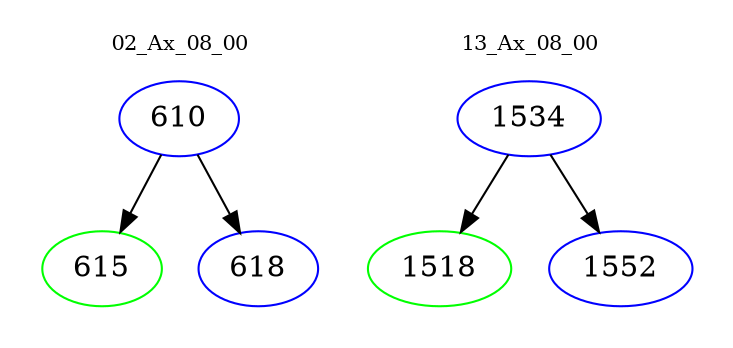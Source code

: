 digraph{
subgraph cluster_0 {
color = white
label = "02_Ax_08_00";
fontsize=10;
T0_610 [label="610", color="blue"]
T0_610 -> T0_615 [color="black"]
T0_615 [label="615", color="green"]
T0_610 -> T0_618 [color="black"]
T0_618 [label="618", color="blue"]
}
subgraph cluster_1 {
color = white
label = "13_Ax_08_00";
fontsize=10;
T1_1534 [label="1534", color="blue"]
T1_1534 -> T1_1518 [color="black"]
T1_1518 [label="1518", color="green"]
T1_1534 -> T1_1552 [color="black"]
T1_1552 [label="1552", color="blue"]
}
}
